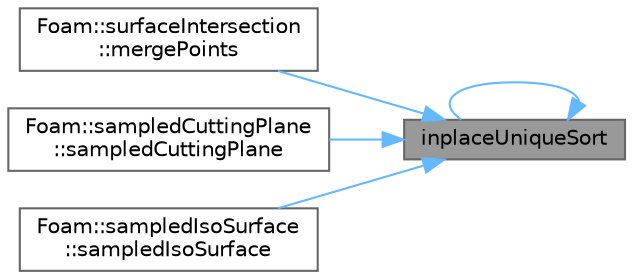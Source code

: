 digraph "inplaceUniqueSort"
{
 // LATEX_PDF_SIZE
  bgcolor="transparent";
  edge [fontname=Helvetica,fontsize=10,labelfontname=Helvetica,labelfontsize=10];
  node [fontname=Helvetica,fontsize=10,shape=box,height=0.2,width=0.4];
  rankdir="RL";
  Node1 [id="Node000001",label="inplaceUniqueSort",height=0.2,width=0.4,color="gray40", fillcolor="grey60", style="filled", fontcolor="black",tooltip=" "];
  Node1 -> Node1 [id="edge1_Node000001_Node000001",dir="back",color="steelblue1",style="solid",tooltip=" "];
  Node1 -> Node2 [id="edge2_Node000001_Node000002",dir="back",color="steelblue1",style="solid",tooltip=" "];
  Node2 [id="Node000002",label="Foam::surfaceIntersection\l::mergePoints",height=0.2,width=0.4,color="grey40", fillcolor="white", style="filled",URL="$classFoam_1_1surfaceIntersection.html#a4a30722df5a19aba38ae123cf2ab30c5",tooltip=" "];
  Node1 -> Node3 [id="edge3_Node000001_Node000003",dir="back",color="steelblue1",style="solid",tooltip=" "];
  Node3 [id="Node000003",label="Foam::sampledCuttingPlane\l::sampledCuttingPlane",height=0.2,width=0.4,color="grey40", fillcolor="white", style="filled",URL="$classFoam_1_1sampledCuttingPlane.html#aecbcf2c3dfc39ff92ce64d94953147be",tooltip=" "];
  Node1 -> Node4 [id="edge4_Node000001_Node000004",dir="back",color="steelblue1",style="solid",tooltip=" "];
  Node4 [id="Node000004",label="Foam::sampledIsoSurface\l::sampledIsoSurface",height=0.2,width=0.4,color="grey40", fillcolor="white", style="filled",URL="$classFoam_1_1sampledIsoSurface.html#aa2018699c10073209294086428affd52",tooltip=" "];
}
